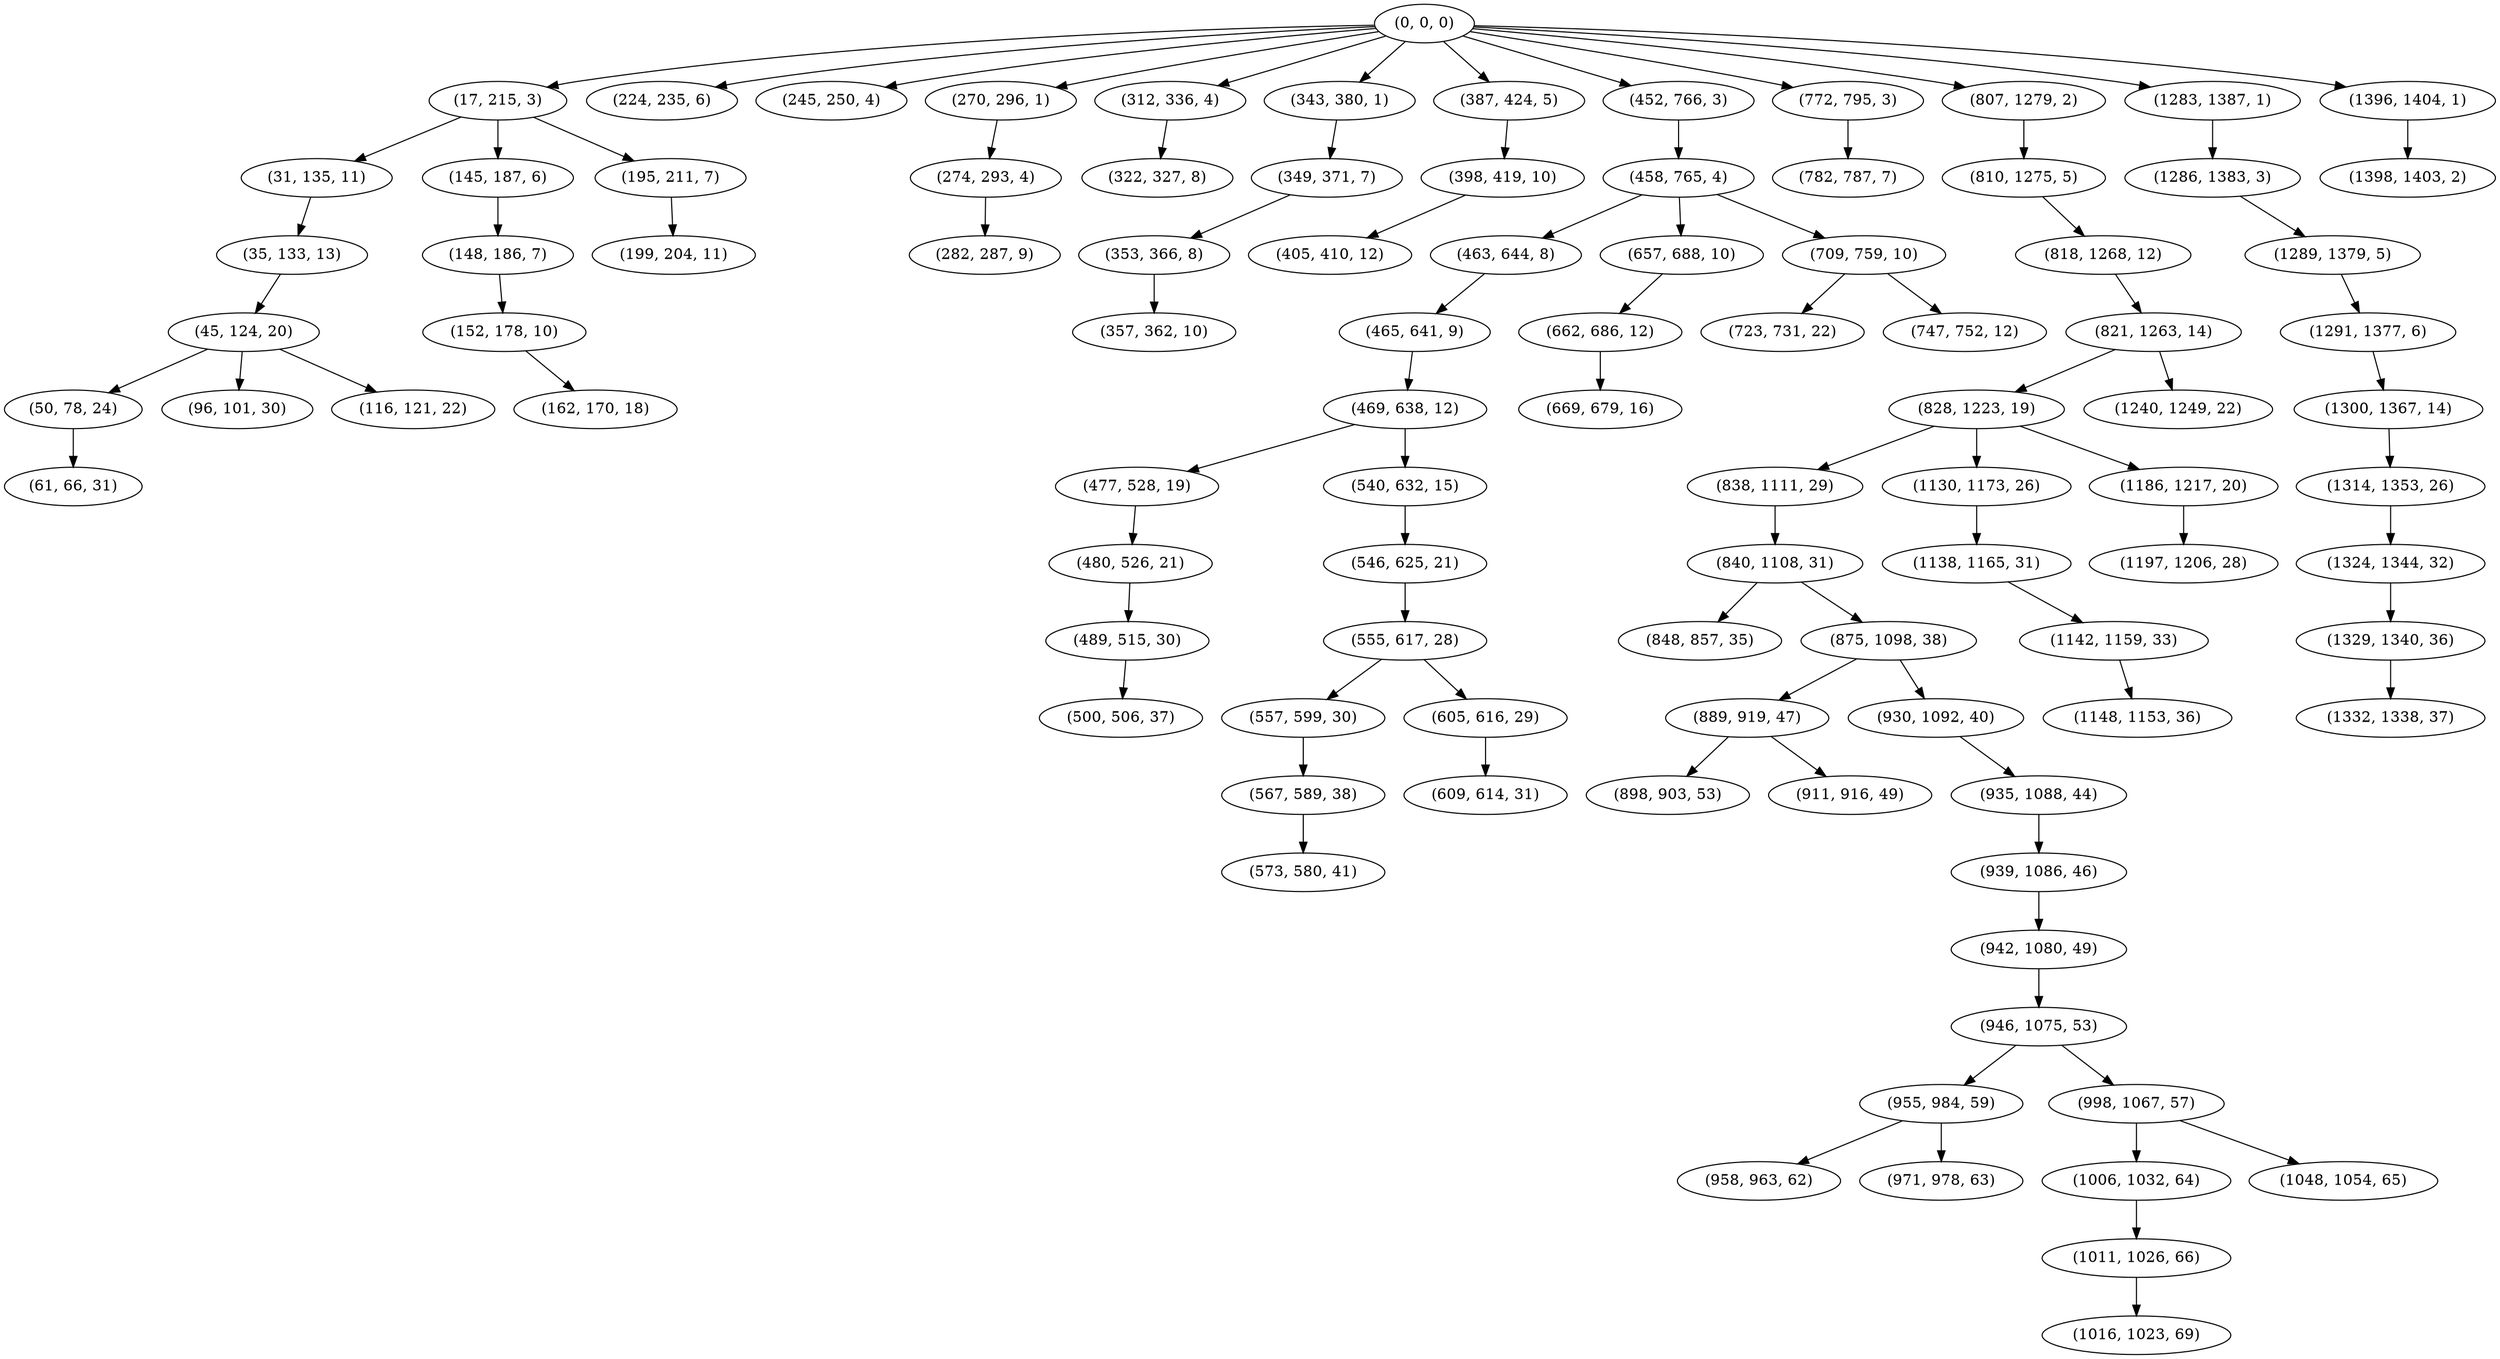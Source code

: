 digraph tree {
    "(0, 0, 0)";
    "(17, 215, 3)";
    "(31, 135, 11)";
    "(35, 133, 13)";
    "(45, 124, 20)";
    "(50, 78, 24)";
    "(61, 66, 31)";
    "(96, 101, 30)";
    "(116, 121, 22)";
    "(145, 187, 6)";
    "(148, 186, 7)";
    "(152, 178, 10)";
    "(162, 170, 18)";
    "(195, 211, 7)";
    "(199, 204, 11)";
    "(224, 235, 6)";
    "(245, 250, 4)";
    "(270, 296, 1)";
    "(274, 293, 4)";
    "(282, 287, 9)";
    "(312, 336, 4)";
    "(322, 327, 8)";
    "(343, 380, 1)";
    "(349, 371, 7)";
    "(353, 366, 8)";
    "(357, 362, 10)";
    "(387, 424, 5)";
    "(398, 419, 10)";
    "(405, 410, 12)";
    "(452, 766, 3)";
    "(458, 765, 4)";
    "(463, 644, 8)";
    "(465, 641, 9)";
    "(469, 638, 12)";
    "(477, 528, 19)";
    "(480, 526, 21)";
    "(489, 515, 30)";
    "(500, 506, 37)";
    "(540, 632, 15)";
    "(546, 625, 21)";
    "(555, 617, 28)";
    "(557, 599, 30)";
    "(567, 589, 38)";
    "(573, 580, 41)";
    "(605, 616, 29)";
    "(609, 614, 31)";
    "(657, 688, 10)";
    "(662, 686, 12)";
    "(669, 679, 16)";
    "(709, 759, 10)";
    "(723, 731, 22)";
    "(747, 752, 12)";
    "(772, 795, 3)";
    "(782, 787, 7)";
    "(807, 1279, 2)";
    "(810, 1275, 5)";
    "(818, 1268, 12)";
    "(821, 1263, 14)";
    "(828, 1223, 19)";
    "(838, 1111, 29)";
    "(840, 1108, 31)";
    "(848, 857, 35)";
    "(875, 1098, 38)";
    "(889, 919, 47)";
    "(898, 903, 53)";
    "(911, 916, 49)";
    "(930, 1092, 40)";
    "(935, 1088, 44)";
    "(939, 1086, 46)";
    "(942, 1080, 49)";
    "(946, 1075, 53)";
    "(955, 984, 59)";
    "(958, 963, 62)";
    "(971, 978, 63)";
    "(998, 1067, 57)";
    "(1006, 1032, 64)";
    "(1011, 1026, 66)";
    "(1016, 1023, 69)";
    "(1048, 1054, 65)";
    "(1130, 1173, 26)";
    "(1138, 1165, 31)";
    "(1142, 1159, 33)";
    "(1148, 1153, 36)";
    "(1186, 1217, 20)";
    "(1197, 1206, 28)";
    "(1240, 1249, 22)";
    "(1283, 1387, 1)";
    "(1286, 1383, 3)";
    "(1289, 1379, 5)";
    "(1291, 1377, 6)";
    "(1300, 1367, 14)";
    "(1314, 1353, 26)";
    "(1324, 1344, 32)";
    "(1329, 1340, 36)";
    "(1332, 1338, 37)";
    "(1396, 1404, 1)";
    "(1398, 1403, 2)";
    "(0, 0, 0)" -> "(17, 215, 3)";
    "(0, 0, 0)" -> "(224, 235, 6)";
    "(0, 0, 0)" -> "(245, 250, 4)";
    "(0, 0, 0)" -> "(270, 296, 1)";
    "(0, 0, 0)" -> "(312, 336, 4)";
    "(0, 0, 0)" -> "(343, 380, 1)";
    "(0, 0, 0)" -> "(387, 424, 5)";
    "(0, 0, 0)" -> "(452, 766, 3)";
    "(0, 0, 0)" -> "(772, 795, 3)";
    "(0, 0, 0)" -> "(807, 1279, 2)";
    "(0, 0, 0)" -> "(1283, 1387, 1)";
    "(0, 0, 0)" -> "(1396, 1404, 1)";
    "(17, 215, 3)" -> "(31, 135, 11)";
    "(17, 215, 3)" -> "(145, 187, 6)";
    "(17, 215, 3)" -> "(195, 211, 7)";
    "(31, 135, 11)" -> "(35, 133, 13)";
    "(35, 133, 13)" -> "(45, 124, 20)";
    "(45, 124, 20)" -> "(50, 78, 24)";
    "(45, 124, 20)" -> "(96, 101, 30)";
    "(45, 124, 20)" -> "(116, 121, 22)";
    "(50, 78, 24)" -> "(61, 66, 31)";
    "(145, 187, 6)" -> "(148, 186, 7)";
    "(148, 186, 7)" -> "(152, 178, 10)";
    "(152, 178, 10)" -> "(162, 170, 18)";
    "(195, 211, 7)" -> "(199, 204, 11)";
    "(270, 296, 1)" -> "(274, 293, 4)";
    "(274, 293, 4)" -> "(282, 287, 9)";
    "(312, 336, 4)" -> "(322, 327, 8)";
    "(343, 380, 1)" -> "(349, 371, 7)";
    "(349, 371, 7)" -> "(353, 366, 8)";
    "(353, 366, 8)" -> "(357, 362, 10)";
    "(387, 424, 5)" -> "(398, 419, 10)";
    "(398, 419, 10)" -> "(405, 410, 12)";
    "(452, 766, 3)" -> "(458, 765, 4)";
    "(458, 765, 4)" -> "(463, 644, 8)";
    "(458, 765, 4)" -> "(657, 688, 10)";
    "(458, 765, 4)" -> "(709, 759, 10)";
    "(463, 644, 8)" -> "(465, 641, 9)";
    "(465, 641, 9)" -> "(469, 638, 12)";
    "(469, 638, 12)" -> "(477, 528, 19)";
    "(469, 638, 12)" -> "(540, 632, 15)";
    "(477, 528, 19)" -> "(480, 526, 21)";
    "(480, 526, 21)" -> "(489, 515, 30)";
    "(489, 515, 30)" -> "(500, 506, 37)";
    "(540, 632, 15)" -> "(546, 625, 21)";
    "(546, 625, 21)" -> "(555, 617, 28)";
    "(555, 617, 28)" -> "(557, 599, 30)";
    "(555, 617, 28)" -> "(605, 616, 29)";
    "(557, 599, 30)" -> "(567, 589, 38)";
    "(567, 589, 38)" -> "(573, 580, 41)";
    "(605, 616, 29)" -> "(609, 614, 31)";
    "(657, 688, 10)" -> "(662, 686, 12)";
    "(662, 686, 12)" -> "(669, 679, 16)";
    "(709, 759, 10)" -> "(723, 731, 22)";
    "(709, 759, 10)" -> "(747, 752, 12)";
    "(772, 795, 3)" -> "(782, 787, 7)";
    "(807, 1279, 2)" -> "(810, 1275, 5)";
    "(810, 1275, 5)" -> "(818, 1268, 12)";
    "(818, 1268, 12)" -> "(821, 1263, 14)";
    "(821, 1263, 14)" -> "(828, 1223, 19)";
    "(821, 1263, 14)" -> "(1240, 1249, 22)";
    "(828, 1223, 19)" -> "(838, 1111, 29)";
    "(828, 1223, 19)" -> "(1130, 1173, 26)";
    "(828, 1223, 19)" -> "(1186, 1217, 20)";
    "(838, 1111, 29)" -> "(840, 1108, 31)";
    "(840, 1108, 31)" -> "(848, 857, 35)";
    "(840, 1108, 31)" -> "(875, 1098, 38)";
    "(875, 1098, 38)" -> "(889, 919, 47)";
    "(875, 1098, 38)" -> "(930, 1092, 40)";
    "(889, 919, 47)" -> "(898, 903, 53)";
    "(889, 919, 47)" -> "(911, 916, 49)";
    "(930, 1092, 40)" -> "(935, 1088, 44)";
    "(935, 1088, 44)" -> "(939, 1086, 46)";
    "(939, 1086, 46)" -> "(942, 1080, 49)";
    "(942, 1080, 49)" -> "(946, 1075, 53)";
    "(946, 1075, 53)" -> "(955, 984, 59)";
    "(946, 1075, 53)" -> "(998, 1067, 57)";
    "(955, 984, 59)" -> "(958, 963, 62)";
    "(955, 984, 59)" -> "(971, 978, 63)";
    "(998, 1067, 57)" -> "(1006, 1032, 64)";
    "(998, 1067, 57)" -> "(1048, 1054, 65)";
    "(1006, 1032, 64)" -> "(1011, 1026, 66)";
    "(1011, 1026, 66)" -> "(1016, 1023, 69)";
    "(1130, 1173, 26)" -> "(1138, 1165, 31)";
    "(1138, 1165, 31)" -> "(1142, 1159, 33)";
    "(1142, 1159, 33)" -> "(1148, 1153, 36)";
    "(1186, 1217, 20)" -> "(1197, 1206, 28)";
    "(1283, 1387, 1)" -> "(1286, 1383, 3)";
    "(1286, 1383, 3)" -> "(1289, 1379, 5)";
    "(1289, 1379, 5)" -> "(1291, 1377, 6)";
    "(1291, 1377, 6)" -> "(1300, 1367, 14)";
    "(1300, 1367, 14)" -> "(1314, 1353, 26)";
    "(1314, 1353, 26)" -> "(1324, 1344, 32)";
    "(1324, 1344, 32)" -> "(1329, 1340, 36)";
    "(1329, 1340, 36)" -> "(1332, 1338, 37)";
    "(1396, 1404, 1)" -> "(1398, 1403, 2)";
}
